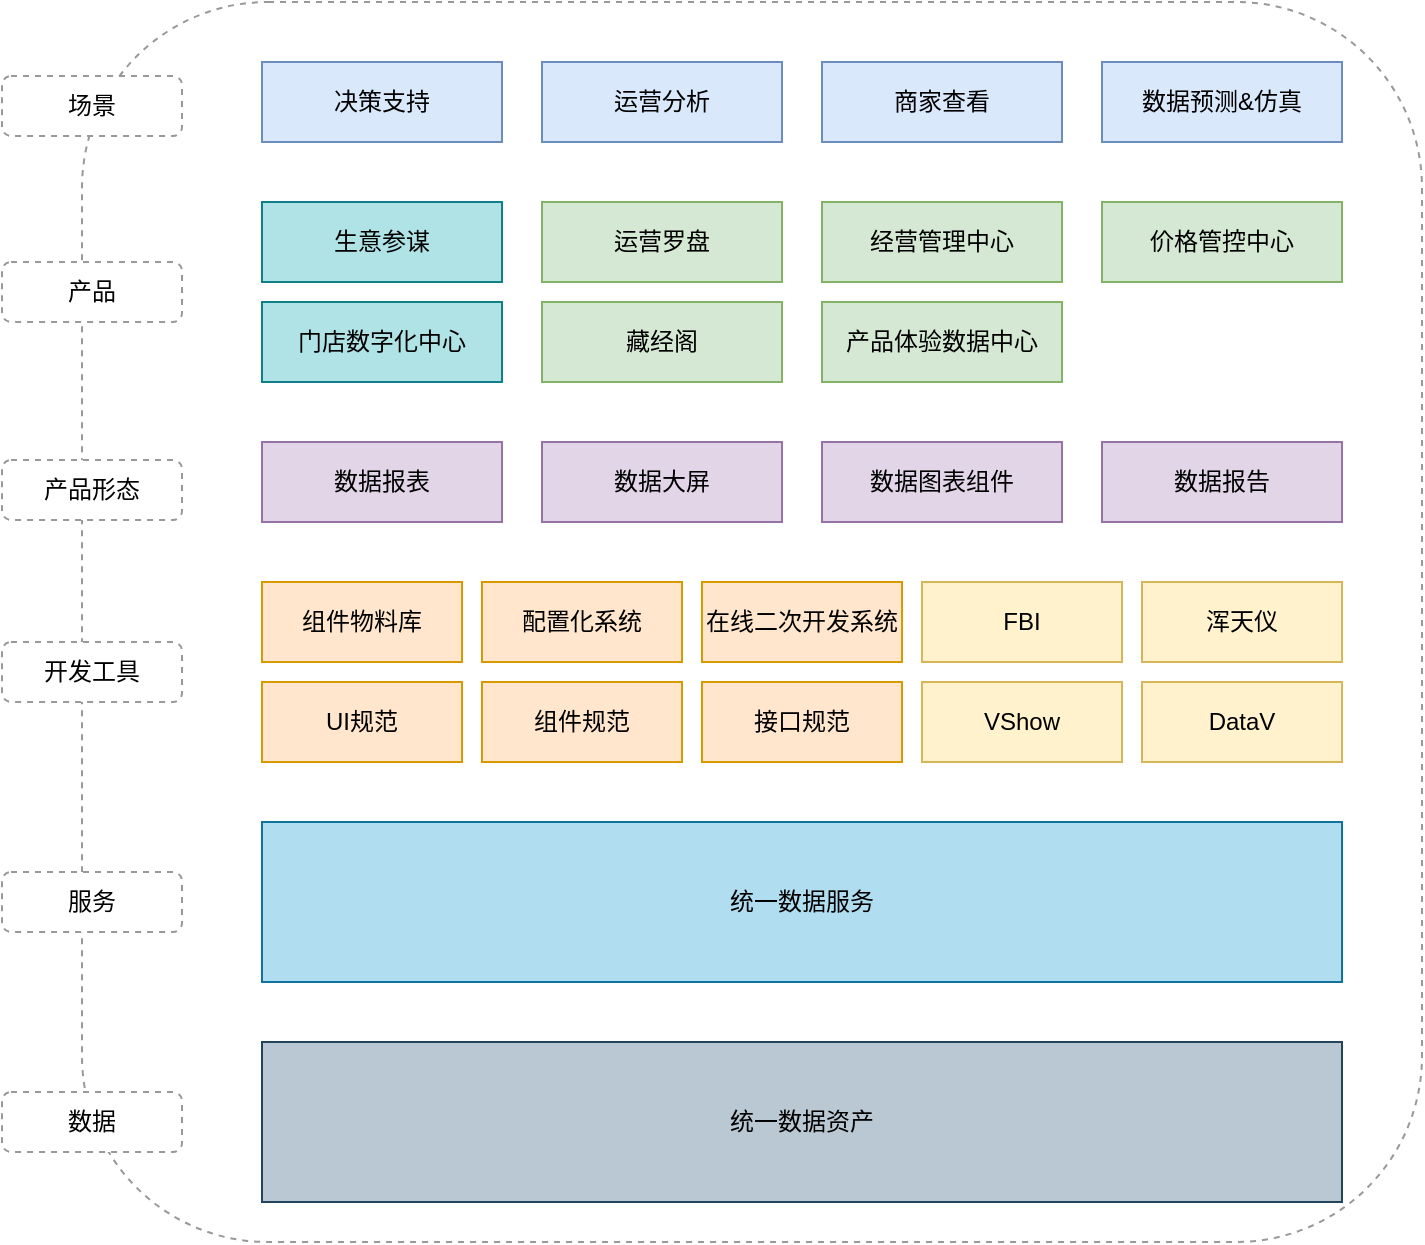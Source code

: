 <mxfile pages="1" version="11.2.8" type="github"><diagram id="0OjvrNymEJcq4-1vPaA6" name="Page-1"><mxGraphModel dx="1251" dy="734" grid="1" gridSize="10" guides="1" tooltips="1" connect="1" arrows="1" fold="1" page="1" pageScale="1" pageWidth="850" pageHeight="1100" math="0" shadow="0"><root><mxCell id="0"/><mxCell id="1" parent="0"/><mxCell id="q2D9uUD_7BkX7nyupD-o-30" value="" style="rounded=1;whiteSpace=wrap;html=1;dashed=1;strokeColor=#999999;shadow=0;comic=0;glass=0;strokeWidth=1;fillColor=none;" vertex="1" parent="1"><mxGeometry x="110" y="40" width="670" height="620" as="geometry"/></mxCell><mxCell id="q2D9uUD_7BkX7nyupD-o-1" value="统一数据资产" style="rounded=0;whiteSpace=wrap;html=1;fillColor=#bac8d3;strokeColor=#23445d;shadow=0;comic=0;" vertex="1" parent="1"><mxGeometry x="200" y="560" width="540" height="80" as="geometry"/></mxCell><mxCell id="q2D9uUD_7BkX7nyupD-o-2" value="统一数据服务" style="rounded=0;whiteSpace=wrap;html=1;fillColor=#b1ddf0;strokeColor=#10739e;shadow=0;comic=0;" vertex="1" parent="1"><mxGeometry x="200" y="450" width="540" height="80" as="geometry"/></mxCell><mxCell id="q2D9uUD_7BkX7nyupD-o-4" value="数据报表" style="rounded=0;whiteSpace=wrap;html=1;fillColor=#e1d5e7;strokeColor=#9673a6;" vertex="1" parent="1"><mxGeometry x="200" y="260" width="120" height="40" as="geometry"/></mxCell><mxCell id="q2D9uUD_7BkX7nyupD-o-5" value="数据大屏" style="rounded=0;whiteSpace=wrap;html=1;fillColor=#e1d5e7;strokeColor=#9673a6;" vertex="1" parent="1"><mxGeometry x="340" y="260" width="120" height="40" as="geometry"/></mxCell><mxCell id="q2D9uUD_7BkX7nyupD-o-6" value="数据图表组件" style="rounded=0;whiteSpace=wrap;html=1;fillColor=#e1d5e7;strokeColor=#9673a6;" vertex="1" parent="1"><mxGeometry x="480" y="260" width="120" height="40" as="geometry"/></mxCell><mxCell id="q2D9uUD_7BkX7nyupD-o-7" value="数据报告" style="rounded=0;whiteSpace=wrap;html=1;fillColor=#e1d5e7;strokeColor=#9673a6;" vertex="1" parent="1"><mxGeometry x="620" y="260" width="120" height="40" as="geometry"/></mxCell><mxCell id="q2D9uUD_7BkX7nyupD-o-8" value="决策支持" style="rounded=0;whiteSpace=wrap;html=1;fillColor=#dae8fc;strokeColor=#6c8ebf;" vertex="1" parent="1"><mxGeometry x="200" y="70" width="120" height="40" as="geometry"/></mxCell><mxCell id="q2D9uUD_7BkX7nyupD-o-9" value="运营分析" style="rounded=0;whiteSpace=wrap;html=1;fillColor=#dae8fc;strokeColor=#6c8ebf;" vertex="1" parent="1"><mxGeometry x="340" y="70" width="120" height="40" as="geometry"/></mxCell><mxCell id="q2D9uUD_7BkX7nyupD-o-10" value="商家查看" style="rounded=0;whiteSpace=wrap;html=1;fillColor=#dae8fc;strokeColor=#6c8ebf;" vertex="1" parent="1"><mxGeometry x="480" y="70" width="120" height="40" as="geometry"/></mxCell><mxCell id="q2D9uUD_7BkX7nyupD-o-11" value="数据预测&amp;amp;仿真" style="rounded=0;whiteSpace=wrap;html=1;fillColor=#dae8fc;strokeColor=#6c8ebf;" vertex="1" parent="1"><mxGeometry x="620" y="70" width="120" height="40" as="geometry"/></mxCell><mxCell id="q2D9uUD_7BkX7nyupD-o-14" value="组件物料库" style="rounded=0;whiteSpace=wrap;html=1;fillColor=#ffe6cc;strokeColor=#d79b00;" vertex="1" parent="1"><mxGeometry x="200" y="330" width="100" height="40" as="geometry"/></mxCell><mxCell id="q2D9uUD_7BkX7nyupD-o-15" value="配置化系统" style="rounded=0;whiteSpace=wrap;html=1;fillColor=#ffe6cc;strokeColor=#d79b00;" vertex="1" parent="1"><mxGeometry x="310" y="330" width="100" height="40" as="geometry"/></mxCell><mxCell id="q2D9uUD_7BkX7nyupD-o-16" value="在线二次开发系统" style="rounded=0;whiteSpace=wrap;html=1;fillColor=#ffe6cc;strokeColor=#d79b00;" vertex="1" parent="1"><mxGeometry x="420" y="330" width="100" height="40" as="geometry"/></mxCell><mxCell id="q2D9uUD_7BkX7nyupD-o-17" value="UI规范" style="rounded=0;whiteSpace=wrap;html=1;fillColor=#ffe6cc;strokeColor=#d79b00;" vertex="1" parent="1"><mxGeometry x="200" y="380" width="100" height="40" as="geometry"/></mxCell><mxCell id="q2D9uUD_7BkX7nyupD-o-18" value="组件规范" style="rounded=0;whiteSpace=wrap;html=1;fillColor=#ffe6cc;strokeColor=#d79b00;" vertex="1" parent="1"><mxGeometry x="310" y="380" width="100" height="40" as="geometry"/></mxCell><mxCell id="q2D9uUD_7BkX7nyupD-o-19" value="接口规范" style="rounded=0;whiteSpace=wrap;html=1;fillColor=#ffe6cc;strokeColor=#d79b00;" vertex="1" parent="1"><mxGeometry x="420" y="380" width="100" height="40" as="geometry"/></mxCell><mxCell id="q2D9uUD_7BkX7nyupD-o-20" value="FBI" style="rounded=0;whiteSpace=wrap;html=1;fillColor=#fff2cc;strokeColor=#d6b656;" vertex="1" parent="1"><mxGeometry x="530" y="330" width="100" height="40" as="geometry"/></mxCell><mxCell id="q2D9uUD_7BkX7nyupD-o-21" value="DataV" style="rounded=0;whiteSpace=wrap;html=1;fillColor=#fff2cc;strokeColor=#d6b656;" vertex="1" parent="1"><mxGeometry x="640" y="380" width="100" height="40" as="geometry"/></mxCell><mxCell id="q2D9uUD_7BkX7nyupD-o-22" value="VShow" style="rounded=0;whiteSpace=wrap;html=1;fillColor=#fff2cc;strokeColor=#d6b656;" vertex="1" parent="1"><mxGeometry x="530" y="380" width="100" height="40" as="geometry"/></mxCell><mxCell id="q2D9uUD_7BkX7nyupD-o-23" value="浑天仪" style="rounded=0;whiteSpace=wrap;html=1;fillColor=#fff2cc;strokeColor=#d6b656;" vertex="1" parent="1"><mxGeometry x="640" y="330" width="100" height="40" as="geometry"/></mxCell><mxCell id="q2D9uUD_7BkX7nyupD-o-24" value="生意参谋" style="rounded=0;whiteSpace=wrap;html=1;fillColor=#b0e3e6;strokeColor=#0e8088;" vertex="1" parent="1"><mxGeometry x="200" y="140" width="120" height="40" as="geometry"/></mxCell><mxCell id="q2D9uUD_7BkX7nyupD-o-25" value="运营罗盘" style="rounded=0;whiteSpace=wrap;html=1;fillColor=#d5e8d4;strokeColor=#82b366;" vertex="1" parent="1"><mxGeometry x="340" y="140" width="120" height="40" as="geometry"/></mxCell><mxCell id="q2D9uUD_7BkX7nyupD-o-26" value="经营管理中心" style="rounded=0;whiteSpace=wrap;html=1;fillColor=#d5e8d4;strokeColor=#82b366;" vertex="1" parent="1"><mxGeometry x="480" y="140" width="120" height="40" as="geometry"/></mxCell><mxCell id="q2D9uUD_7BkX7nyupD-o-27" value="藏经阁" style="rounded=0;whiteSpace=wrap;html=1;fillColor=#d5e8d4;strokeColor=#82b366;" vertex="1" parent="1"><mxGeometry x="340" y="190" width="120" height="40" as="geometry"/></mxCell><mxCell id="q2D9uUD_7BkX7nyupD-o-28" value="价格管控中心" style="rounded=0;whiteSpace=wrap;html=1;fillColor=#d5e8d4;strokeColor=#82b366;" vertex="1" parent="1"><mxGeometry x="620" y="140" width="120" height="40" as="geometry"/></mxCell><mxCell id="q2D9uUD_7BkX7nyupD-o-29" value="门店数字化中心" style="rounded=0;whiteSpace=wrap;html=1;fillColor=#b0e3e6;strokeColor=#0e8088;" vertex="1" parent="1"><mxGeometry x="200" y="190" width="120" height="40" as="geometry"/></mxCell><mxCell id="q2D9uUD_7BkX7nyupD-o-31" value="数据" style="rounded=1;whiteSpace=wrap;html=1;strokeColor=#999999;dashed=1;" vertex="1" parent="1"><mxGeometry x="70" y="585" width="90" height="30" as="geometry"/></mxCell><mxCell id="q2D9uUD_7BkX7nyupD-o-32" value="服务" style="rounded=1;whiteSpace=wrap;html=1;strokeColor=#999999;dashed=1;" vertex="1" parent="1"><mxGeometry x="70" y="475" width="90" height="30" as="geometry"/></mxCell><mxCell id="q2D9uUD_7BkX7nyupD-o-33" value="开发工具" style="rounded=1;whiteSpace=wrap;html=1;strokeColor=#999999;dashed=1;" vertex="1" parent="1"><mxGeometry x="70" y="360" width="90" height="30" as="geometry"/></mxCell><mxCell id="q2D9uUD_7BkX7nyupD-o-34" value="产品形态" style="rounded=1;whiteSpace=wrap;html=1;strokeColor=#999999;dashed=1;" vertex="1" parent="1"><mxGeometry x="70" y="269" width="90" height="30" as="geometry"/></mxCell><mxCell id="q2D9uUD_7BkX7nyupD-o-35" value="产品" style="rounded=1;whiteSpace=wrap;html=1;strokeColor=#999999;dashed=1;" vertex="1" parent="1"><mxGeometry x="70" y="170" width="90" height="30" as="geometry"/></mxCell><mxCell id="q2D9uUD_7BkX7nyupD-o-36" value="场景" style="rounded=1;whiteSpace=wrap;html=1;strokeColor=#999999;dashed=1;" vertex="1" parent="1"><mxGeometry x="70" y="77" width="90" height="30" as="geometry"/></mxCell><mxCell id="q2D9uUD_7BkX7nyupD-o-37" value="产品体验数据中心" style="rounded=0;whiteSpace=wrap;html=1;fillColor=#d5e8d4;strokeColor=#82b366;" vertex="1" parent="1"><mxGeometry x="480" y="190" width="120" height="40" as="geometry"/></mxCell></root></mxGraphModel></diagram></mxfile>